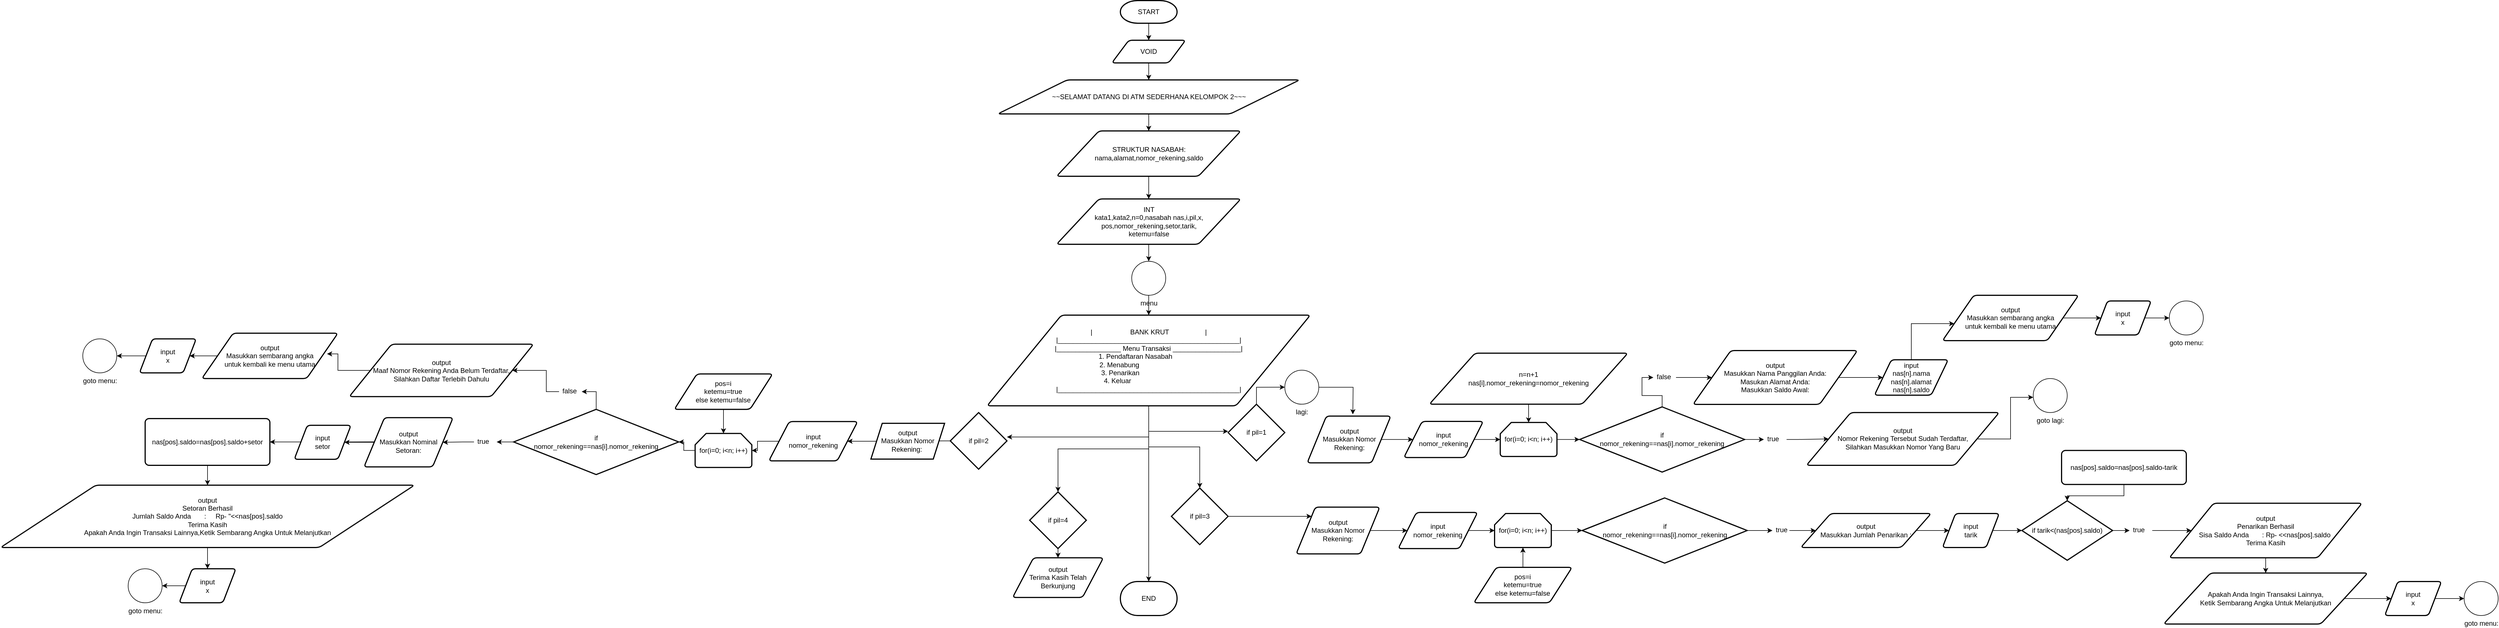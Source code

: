 <mxfile version="20.3.7" type="google"><diagram id="M7dnPjD7oM2SufFeTHna" name="Halaman-1"><mxGraphModel grid="1" page="1" gridSize="10" guides="1" tooltips="1" connect="1" arrows="1" fold="1" pageScale="1" pageWidth="827" pageHeight="1169" math="0" shadow="0"><root><mxCell id="0"/><mxCell id="1" parent="0"/><mxCell id="wXY6S1Nhoo3cHum1YtjO-3" value="" style="edgeStyle=orthogonalEdgeStyle;rounded=0;orthogonalLoop=1;jettySize=auto;html=1;" edge="1" parent="1" source="wXY6S1Nhoo3cHum1YtjO-1" target="wXY6S1Nhoo3cHum1YtjO-2"><mxGeometry relative="1" as="geometry"/></mxCell><mxCell id="wXY6S1Nhoo3cHum1YtjO-1" value="START" style="strokeWidth=2;html=1;shape=mxgraph.flowchart.terminator;whiteSpace=wrap;" vertex="1" parent="1"><mxGeometry x="350" y="20" width="100" height="40" as="geometry"/></mxCell><mxCell id="wXY6S1Nhoo3cHum1YtjO-5" value="" style="edgeStyle=orthogonalEdgeStyle;rounded=0;orthogonalLoop=1;jettySize=auto;html=1;" edge="1" parent="1" source="wXY6S1Nhoo3cHum1YtjO-2" target="wXY6S1Nhoo3cHum1YtjO-4"><mxGeometry relative="1" as="geometry"/></mxCell><mxCell id="wXY6S1Nhoo3cHum1YtjO-2" value="VOID&lt;br&gt;" style="shape=parallelogram;html=1;strokeWidth=2;perimeter=parallelogramPerimeter;whiteSpace=wrap;rounded=1;arcSize=12;size=0.23;" vertex="1" parent="1"><mxGeometry x="335" y="90" width="130" height="40" as="geometry"/></mxCell><mxCell id="wXY6S1Nhoo3cHum1YtjO-7" value="" style="edgeStyle=orthogonalEdgeStyle;rounded=0;orthogonalLoop=1;jettySize=auto;html=1;" edge="1" parent="1" source="wXY6S1Nhoo3cHum1YtjO-4" target="wXY6S1Nhoo3cHum1YtjO-6"><mxGeometry relative="1" as="geometry"/></mxCell><mxCell id="wXY6S1Nhoo3cHum1YtjO-4" value="~~SELAMAT DATANG DI ATM SEDERHANA KELOMPOK 2~~~" style="shape=parallelogram;html=1;strokeWidth=2;perimeter=parallelogramPerimeter;whiteSpace=wrap;rounded=1;arcSize=12;size=0.23;" vertex="1" parent="1"><mxGeometry x="133.75" y="160" width="532.5" height="60" as="geometry"/></mxCell><mxCell id="wXY6S1Nhoo3cHum1YtjO-10" value="" style="edgeStyle=orthogonalEdgeStyle;rounded=0;orthogonalLoop=1;jettySize=auto;html=1;" edge="1" parent="1" source="wXY6S1Nhoo3cHum1YtjO-6" target="wXY6S1Nhoo3cHum1YtjO-9"><mxGeometry relative="1" as="geometry"/></mxCell><mxCell id="wXY6S1Nhoo3cHum1YtjO-6" value="&lt;div&gt;STRUKTUR NASABAH:&lt;/div&gt;&lt;div&gt;nama,&lt;span style=&quot;background-color: initial;&quot;&gt;alamat,&lt;/span&gt;&lt;span style=&quot;background-color: initial;&quot;&gt;nomor_rekening,&lt;/span&gt;&lt;span style=&quot;background-color: initial;&quot;&gt;saldo&lt;/span&gt;&lt;/div&gt;" style="shape=parallelogram;html=1;strokeWidth=2;perimeter=parallelogramPerimeter;whiteSpace=wrap;rounded=1;arcSize=12;size=0.23;" vertex="1" parent="1"><mxGeometry x="237.5" y="250" width="325" height="80" as="geometry"/></mxCell><mxCell id="wXY6S1Nhoo3cHum1YtjO-12" value="" style="edgeStyle=orthogonalEdgeStyle;rounded=0;orthogonalLoop=1;jettySize=auto;html=1;" edge="1" parent="1" source="wXY6S1Nhoo3cHum1YtjO-9"><mxGeometry relative="1" as="geometry"><mxPoint x="400" y="480" as="targetPoint"/></mxGeometry></mxCell><mxCell id="wXY6S1Nhoo3cHum1YtjO-9" value="INT&lt;br&gt;kata1,kata2,n=0,nasabah nas,i,pil,x,&lt;br&gt;pos,nomor_rekening,setor,tarik,&lt;br&gt;ketemu=false" style="shape=parallelogram;html=1;strokeWidth=2;perimeter=parallelogramPerimeter;whiteSpace=wrap;rounded=1;arcSize=12;size=0.23;" vertex="1" parent="1"><mxGeometry x="237.5" y="370" width="325" height="80" as="geometry"/></mxCell><mxCell id="G7It_BzpDGZDH28HuoP0-54" value="" style="edgeStyle=orthogonalEdgeStyle;rounded=0;orthogonalLoop=1;jettySize=auto;html=1;" edge="1" parent="1" source="wXY6S1Nhoo3cHum1YtjO-16" target="G7It_BzpDGZDH28HuoP0-51"><mxGeometry relative="1" as="geometry"/></mxCell><mxCell id="wXY6S1Nhoo3cHum1YtjO-16" value="menu" style="verticalLabelPosition=bottom;verticalAlign=top;html=1;shape=mxgraph.flowchart.on-page_reference;" vertex="1" parent="1"><mxGeometry x="370" y="480" width="60" height="60" as="geometry"/></mxCell><mxCell id="YxYxw8NYGKfyF40UdxSt-38" style="edgeStyle=orthogonalEdgeStyle;rounded=0;orthogonalLoop=1;jettySize=auto;html=1;entryX=0;entryY=0.5;entryDx=0;entryDy=0;entryPerimeter=0;" edge="1" parent="1" source="wXY6S1Nhoo3cHum1YtjO-19" target="YxYxw8NYGKfyF40UdxSt-36"><mxGeometry relative="1" as="geometry"/></mxCell><mxCell id="wXY6S1Nhoo3cHum1YtjO-19" value="if pil=1" style="strokeWidth=2;html=1;shape=mxgraph.flowchart.decision;whiteSpace=wrap;" vertex="1" parent="1"><mxGeometry x="540" y="732.18" width="100" height="100" as="geometry"/></mxCell><mxCell id="wXY6S1Nhoo3cHum1YtjO-34" value="" style="edgeStyle=orthogonalEdgeStyle;rounded=0;orthogonalLoop=1;jettySize=auto;html=1;" edge="1" parent="1" source="wXY6S1Nhoo3cHum1YtjO-31" target="wXY6S1Nhoo3cHum1YtjO-33"><mxGeometry relative="1" as="geometry"/></mxCell><mxCell id="wXY6S1Nhoo3cHum1YtjO-31" value="for(i=0; i&amp;lt;n; i++)" style="strokeWidth=2;html=1;shape=mxgraph.flowchart.loop_limit;whiteSpace=wrap;" vertex="1" parent="1"><mxGeometry x="1020" y="764.38" width="100" height="60" as="geometry"/></mxCell><mxCell id="wXY6S1Nhoo3cHum1YtjO-43" value="" style="edgeStyle=orthogonalEdgeStyle;rounded=0;orthogonalLoop=1;jettySize=auto;html=1;" edge="1" parent="1" source="wXY6S1Nhoo3cHum1YtjO-33" target="wXY6S1Nhoo3cHum1YtjO-42"><mxGeometry relative="1" as="geometry"/></mxCell><mxCell id="YxYxw8NYGKfyF40UdxSt-6" value="" style="edgeStyle=orthogonalEdgeStyle;rounded=0;orthogonalLoop=1;jettySize=auto;html=1;" edge="1" parent="1" source="wXY6S1Nhoo3cHum1YtjO-33" target="wXY6S1Nhoo3cHum1YtjO-38"><mxGeometry relative="1" as="geometry"/></mxCell><mxCell id="wXY6S1Nhoo3cHum1YtjO-33" value="if&lt;br&gt;nomor_rekening==nas[i].nomor_rekening" style="rhombus;whiteSpace=wrap;html=1;strokeWidth=2;" vertex="1" parent="1"><mxGeometry x="1160" y="736.88" width="291" height="115" as="geometry"/></mxCell><mxCell id="YxYxw8NYGKfyF40UdxSt-7" value="" style="edgeStyle=orthogonalEdgeStyle;rounded=0;orthogonalLoop=1;jettySize=auto;html=1;" edge="1" parent="1" source="wXY6S1Nhoo3cHum1YtjO-38" target="G7It_BzpDGZDH28HuoP0-59"><mxGeometry relative="1" as="geometry"/></mxCell><mxCell id="wXY6S1Nhoo3cHum1YtjO-38" value="true" style="text;strokeColor=none;fillColor=none;spacingLeft=4;spacingRight=4;overflow=hidden;rotatable=0;points=[[0,0.5],[1,0.5]];portConstraint=eastwest;fontSize=12;" vertex="1" parent="1"><mxGeometry x="1485" y="779.37" width="40" height="30" as="geometry"/></mxCell><mxCell id="G7It_BzpDGZDH28HuoP0-48" value="" style="edgeStyle=orthogonalEdgeStyle;rounded=0;orthogonalLoop=1;jettySize=auto;html=1;" edge="1" parent="1" source="wXY6S1Nhoo3cHum1YtjO-42" target="G7It_BzpDGZDH28HuoP0-47"><mxGeometry relative="1" as="geometry"/></mxCell><mxCell id="wXY6S1Nhoo3cHum1YtjO-42" value="false" style="text;strokeColor=none;fillColor=none;spacingLeft=4;spacingRight=4;overflow=hidden;rotatable=0;points=[[0,0.5],[1,0.5]];portConstraint=eastwest;fontSize=12;" vertex="1" parent="1"><mxGeometry x="1290" y="670" width="40" height="30" as="geometry"/></mxCell><mxCell id="wXY6S1Nhoo3cHum1YtjO-48" style="edgeStyle=orthogonalEdgeStyle;rounded=0;orthogonalLoop=1;jettySize=auto;html=1;exitX=1;exitY=0.5;exitDx=0;exitDy=0;" edge="1" parent="1" source="wXY6S1Nhoo3cHum1YtjO-42" target="wXY6S1Nhoo3cHum1YtjO-42"><mxGeometry relative="1" as="geometry"/></mxCell><mxCell id="wXY6S1Nhoo3cHum1YtjO-58" value="" style="edgeStyle=orthogonalEdgeStyle;rounded=0;orthogonalLoop=1;jettySize=auto;html=1;" edge="1" parent="1"><mxGeometry relative="1" as="geometry"><mxPoint x="400" y="1050" as="sourcePoint"/></mxGeometry></mxCell><mxCell id="wXY6S1Nhoo3cHum1YtjO-60" value="" style="edgeStyle=orthogonalEdgeStyle;rounded=0;orthogonalLoop=1;jettySize=auto;html=1;" edge="1" parent="1"><mxGeometry relative="1" as="geometry"><mxPoint x="400" y="1130" as="sourcePoint"/></mxGeometry></mxCell><mxCell id="G7It_BzpDGZDH28HuoP0-8" value="" style="edgeStyle=orthogonalEdgeStyle;rounded=0;orthogonalLoop=1;jettySize=auto;html=1;" edge="1" parent="1" source="G7It_BzpDGZDH28HuoP0-2" target="G7It_BzpDGZDH28HuoP0-7"><mxGeometry relative="1" as="geometry"/></mxCell><mxCell id="G7It_BzpDGZDH28HuoP0-2" value="if pil=2" style="strokeWidth=2;html=1;shape=mxgraph.flowchart.decision;whiteSpace=wrap;" vertex="1" parent="1"><mxGeometry x="50" y="746.88" width="100" height="100" as="geometry"/></mxCell><mxCell id="G7It_BzpDGZDH28HuoP0-39" value="" style="edgeStyle=orthogonalEdgeStyle;rounded=0;orthogonalLoop=1;jettySize=auto;html=1;" edge="1" parent="1" source="G7It_BzpDGZDH28HuoP0-7" target="G7It_BzpDGZDH28HuoP0-38"><mxGeometry relative="1" as="geometry"/></mxCell><mxCell id="G7It_BzpDGZDH28HuoP0-7" value="output&lt;br&gt;Masukkan Nomor Rekening:&amp;nbsp;" style="shape=parallelogram;perimeter=parallelogramPerimeter;whiteSpace=wrap;html=1;fixedSize=1;strokeWidth=2;" vertex="1" parent="1"><mxGeometry x="-90" y="765.93" width="130" height="63.12" as="geometry"/></mxCell><mxCell id="G7It_BzpDGZDH28HuoP0-15" value="" style="edgeStyle=orthogonalEdgeStyle;rounded=0;orthogonalLoop=1;jettySize=auto;html=1;" edge="1" parent="1" source="G7It_BzpDGZDH28HuoP0-11" target="G7It_BzpDGZDH28HuoP0-12"><mxGeometry relative="1" as="geometry"/></mxCell><mxCell id="G7It_BzpDGZDH28HuoP0-11" value="for(i=0; i&amp;lt;n; i++)" style="strokeWidth=2;html=1;shape=mxgraph.flowchart.loop_limit;whiteSpace=wrap;" vertex="1" parent="1"><mxGeometry x="-400" y="783.75" width="100" height="60" as="geometry"/></mxCell><mxCell id="G7It_BzpDGZDH28HuoP0-27" value="" style="edgeStyle=orthogonalEdgeStyle;rounded=0;orthogonalLoop=1;jettySize=auto;html=1;" edge="1" parent="1" source="G7It_BzpDGZDH28HuoP0-12" target="G7It_BzpDGZDH28HuoP0-23"><mxGeometry relative="1" as="geometry"/></mxCell><mxCell id="G7It_BzpDGZDH28HuoP0-30" value="" style="edgeStyle=orthogonalEdgeStyle;rounded=0;orthogonalLoop=1;jettySize=auto;html=1;" edge="1" parent="1" source="G7It_BzpDGZDH28HuoP0-12" target="G7It_BzpDGZDH28HuoP0-29"><mxGeometry relative="1" as="geometry"/></mxCell><mxCell id="G7It_BzpDGZDH28HuoP0-12" value="if&lt;br&gt;nomor_rekening==nas[i].nomor_rekening" style="rhombus;whiteSpace=wrap;html=1;strokeWidth=2;" vertex="1" parent="1"><mxGeometry x="-720" y="741.25" width="291" height="115" as="geometry"/></mxCell><mxCell id="G7It_BzpDGZDH28HuoP0-62" value="" style="edgeStyle=orthogonalEdgeStyle;rounded=0;orthogonalLoop=1;jettySize=auto;html=1;" edge="1" parent="1" source="G7It_BzpDGZDH28HuoP0-23" target="G7It_BzpDGZDH28HuoP0-61"><mxGeometry relative="1" as="geometry"/></mxCell><mxCell id="G7It_BzpDGZDH28HuoP0-23" value="false" style="text;strokeColor=none;fillColor=none;spacingLeft=4;spacingRight=4;overflow=hidden;rotatable=0;points=[[0,0.5],[1,0.5]];portConstraint=eastwest;fontSize=12;" vertex="1" parent="1"><mxGeometry x="-640" y="695" width="40" height="30" as="geometry"/></mxCell><mxCell id="G7It_BzpDGZDH28HuoP0-35" value="" style="edgeStyle=orthogonalEdgeStyle;rounded=0;orthogonalLoop=1;jettySize=auto;html=1;" edge="1" parent="1" target="G7It_BzpDGZDH28HuoP0-34"><mxGeometry relative="1" as="geometry"><mxPoint x="-890.026" y="798.2" as="sourcePoint"/></mxGeometry></mxCell><mxCell id="G7It_BzpDGZDH28HuoP0-64" value="" style="edgeStyle=orthogonalEdgeStyle;rounded=0;orthogonalLoop=1;jettySize=auto;html=1;" edge="1" parent="1" source="G7It_BzpDGZDH28HuoP0-29" target="G7It_BzpDGZDH28HuoP0-63"><mxGeometry relative="1" as="geometry"/></mxCell><mxCell id="G7It_BzpDGZDH28HuoP0-29" value="true" style="text;strokeColor=none;fillColor=none;spacingLeft=4;spacingRight=4;overflow=hidden;rotatable=0;points=[[0,0.5],[1,0.5]];portConstraint=eastwest;fontSize=12;" vertex="1" parent="1"><mxGeometry x="-790" y="783.75" width="40" height="30" as="geometry"/></mxCell><mxCell id="G7It_BzpDGZDH28HuoP0-68" value="" style="edgeStyle=orthogonalEdgeStyle;rounded=0;orthogonalLoop=1;jettySize=auto;html=1;" edge="1" parent="1" source="G7It_BzpDGZDH28HuoP0-34" target="G7It_BzpDGZDH28HuoP0-67"><mxGeometry relative="1" as="geometry"/></mxCell><mxCell id="G7It_BzpDGZDH28HuoP0-34" value="nas[pos].saldo=nas[pos].saldo+setor" style="rounded=1;whiteSpace=wrap;html=1;absoluteArcSize=1;arcSize=14;strokeWidth=2;" vertex="1" parent="1"><mxGeometry x="-1370" y="757.5" width="220" height="82.5" as="geometry"/></mxCell><mxCell id="G7It_BzpDGZDH28HuoP0-40" value="" style="edgeStyle=orthogonalEdgeStyle;rounded=0;orthogonalLoop=1;jettySize=auto;html=1;" edge="1" parent="1" source="G7It_BzpDGZDH28HuoP0-38" target="G7It_BzpDGZDH28HuoP0-11"><mxGeometry relative="1" as="geometry"/></mxCell><mxCell id="G7It_BzpDGZDH28HuoP0-38" value="input&lt;br&gt;nomor_rekening" style="shape=parallelogram;html=1;strokeWidth=2;perimeter=parallelogramPerimeter;whiteSpace=wrap;rounded=1;arcSize=12;size=0.23;" vertex="1" parent="1"><mxGeometry x="-270" y="762.81" width="156.62" height="69.37" as="geometry"/></mxCell><mxCell id="G7It_BzpDGZDH28HuoP0-45" value="" style="edgeStyle=orthogonalEdgeStyle;rounded=0;orthogonalLoop=1;jettySize=auto;html=1;" edge="1" parent="1" source="G7It_BzpDGZDH28HuoP0-41" target="G7It_BzpDGZDH28HuoP0-44"><mxGeometry relative="1" as="geometry"/></mxCell><mxCell id="G7It_BzpDGZDH28HuoP0-41" value="output&lt;br&gt;Masukkan Nomor Rekening:" style="shape=parallelogram;html=1;strokeWidth=2;perimeter=parallelogramPerimeter;whiteSpace=wrap;rounded=1;arcSize=12;size=0.23;" vertex="1" parent="1"><mxGeometry x="679.5" y="753.12" width="147.5" height="82.5" as="geometry"/></mxCell><mxCell id="G7It_BzpDGZDH28HuoP0-46" value="" style="edgeStyle=orthogonalEdgeStyle;rounded=0;orthogonalLoop=1;jettySize=auto;html=1;" edge="1" parent="1" source="G7It_BzpDGZDH28HuoP0-44" target="wXY6S1Nhoo3cHum1YtjO-31"><mxGeometry relative="1" as="geometry"/></mxCell><mxCell id="G7It_BzpDGZDH28HuoP0-44" value="input&lt;br&gt;nomor_rekening" style="shape=parallelogram;html=1;strokeWidth=2;perimeter=parallelogramPerimeter;whiteSpace=wrap;rounded=1;arcSize=12;size=0.23;" vertex="1" parent="1"><mxGeometry x="850" y="762.5" width="140" height="63.75" as="geometry"/></mxCell><mxCell id="G7It_BzpDGZDH28HuoP0-50" value="" style="edgeStyle=orthogonalEdgeStyle;rounded=0;orthogonalLoop=1;jettySize=auto;html=1;" edge="1" parent="1" source="G7It_BzpDGZDH28HuoP0-47" target="G7It_BzpDGZDH28HuoP0-49"><mxGeometry relative="1" as="geometry"/></mxCell><mxCell id="G7It_BzpDGZDH28HuoP0-47" value="output&lt;br&gt;Masukkan Nama Panggilan Anda:&lt;br&gt;Masukan Alamat Anda:&lt;br&gt;Masukkan Saldo Awal:" style="shape=parallelogram;html=1;strokeWidth=2;perimeter=parallelogramPerimeter;whiteSpace=wrap;rounded=1;arcSize=12;size=0.23;" vertex="1" parent="1"><mxGeometry x="1360" y="637.5" width="290" height="95" as="geometry"/></mxCell><mxCell id="YxYxw8NYGKfyF40UdxSt-43" style="edgeStyle=orthogonalEdgeStyle;rounded=0;orthogonalLoop=1;jettySize=auto;html=1;" edge="1" parent="1" source="G7It_BzpDGZDH28HuoP0-49" target="YxYxw8NYGKfyF40UdxSt-41"><mxGeometry relative="1" as="geometry"><mxPoint x="1745" y="600" as="targetPoint"/><Array as="points"><mxPoint x="1745" y="590"/></Array></mxGeometry></mxCell><mxCell id="G7It_BzpDGZDH28HuoP0-49" value="input&lt;br&gt;nas[n].nama&lt;br&gt;nas[n].alamat&lt;br&gt;nas[n].saldo" style="shape=parallelogram;html=1;strokeWidth=2;perimeter=parallelogramPerimeter;whiteSpace=wrap;rounded=1;arcSize=12;size=0.23;" vertex="1" parent="1"><mxGeometry x="1680" y="653.75" width="130" height="62.5" as="geometry"/></mxCell><mxCell id="G7It_BzpDGZDH28HuoP0-58" style="edgeStyle=orthogonalEdgeStyle;rounded=0;orthogonalLoop=1;jettySize=auto;html=1;" edge="1" parent="1" source="G7It_BzpDGZDH28HuoP0-51" target="wXY6S1Nhoo3cHum1YtjO-19"><mxGeometry relative="1" as="geometry"><Array as="points"><mxPoint x="400" y="780"/><mxPoint x="590" y="780"/></Array></mxGeometry></mxCell><mxCell id="ZnMMnPJp2pNwPZ2XFwuH-12" style="edgeStyle=orthogonalEdgeStyle;rounded=0;orthogonalLoop=1;jettySize=auto;html=1;entryX=0.5;entryY=0;entryDx=0;entryDy=0;entryPerimeter=0;" edge="1" parent="1" source="G7It_BzpDGZDH28HuoP0-51" target="ZnMMnPJp2pNwPZ2XFwuH-1"><mxGeometry relative="1" as="geometry"/></mxCell><mxCell id="jaLVD-GJHvMiDuM19yyD-20" style="edgeStyle=orthogonalEdgeStyle;rounded=0;orthogonalLoop=1;jettySize=auto;html=1;entryX=1;entryY=0.431;entryDx=0;entryDy=0;entryPerimeter=0;" edge="1" parent="1" source="G7It_BzpDGZDH28HuoP0-51" target="G7It_BzpDGZDH28HuoP0-2"><mxGeometry relative="1" as="geometry"/></mxCell><mxCell id="jaLVD-GJHvMiDuM19yyD-23" style="edgeStyle=orthogonalEdgeStyle;rounded=0;orthogonalLoop=1;jettySize=auto;html=1;" edge="1" parent="1" source="G7It_BzpDGZDH28HuoP0-51" target="jaLVD-GJHvMiDuM19yyD-22"><mxGeometry relative="1" as="geometry"/></mxCell><mxCell id="jaLVD-GJHvMiDuM19yyD-28" style="edgeStyle=orthogonalEdgeStyle;rounded=0;orthogonalLoop=1;jettySize=auto;html=1;" edge="1" parent="1" source="G7It_BzpDGZDH28HuoP0-51" target="jaLVD-GJHvMiDuM19yyD-29"><mxGeometry relative="1" as="geometry"><mxPoint x="400" y="1043.636" as="targetPoint"/></mxGeometry></mxCell><mxCell id="G7It_BzpDGZDH28HuoP0-51" value="&lt;div&gt;|&amp;nbsp; &amp;nbsp; &amp;nbsp; &amp;nbsp; &amp;nbsp; &amp;nbsp; &amp;nbsp; &amp;nbsp; &amp;nbsp; &amp;nbsp; BANK KRUT&amp;nbsp; &amp;nbsp; &amp;nbsp; &amp;nbsp; &amp;nbsp; &amp;nbsp; &amp;nbsp; &amp;nbsp; &amp;nbsp; &amp;nbsp;|&lt;/div&gt;&lt;div&gt;|________________________________________________|&lt;/div&gt;&lt;div&gt;&lt;span style=&quot;background-color: initial;&quot;&gt;|_________________ Menu Transaksi __________________|&lt;/span&gt;&lt;/div&gt;&lt;div&gt;&lt;span style=&quot;background-color: initial;&quot;&gt;&amp;nbsp; &amp;nbsp; &amp;nbsp; 1. Pendaftaran Nasabah&amp;nbsp; &amp;nbsp; &amp;nbsp; &amp;nbsp; &amp;nbsp; &amp;nbsp; &amp;nbsp; &amp;nbsp; &amp;nbsp; &amp;nbsp;&amp;nbsp;&lt;/span&gt;&lt;/div&gt;&lt;div&gt;2. Menabung&amp;nbsp; &amp;nbsp; &amp;nbsp; &amp;nbsp; &amp;nbsp; &amp;nbsp; &amp;nbsp; &amp;nbsp; &amp;nbsp; &amp;nbsp; &amp;nbsp; &amp;nbsp; &amp;nbsp; &amp;nbsp; &amp;nbsp; &amp;nbsp;&lt;/div&gt;&lt;div&gt;&lt;span style=&quot;background-color: initial;&quot;&gt;3. Penarikan&amp;nbsp; &amp;nbsp; &amp;nbsp; &amp;nbsp; &amp;nbsp; &amp;nbsp; &amp;nbsp; &amp;nbsp; &amp;nbsp; &amp;nbsp; &amp;nbsp; &amp;nbsp; &amp;nbsp; &amp;nbsp; &amp;nbsp;&amp;nbsp;&lt;/span&gt;&lt;/div&gt;&lt;div&gt;&lt;span style=&quot;background-color: initial;&quot;&gt;4. Keluar&amp;nbsp; &amp;nbsp; &amp;nbsp; &amp;nbsp; &amp;nbsp; &amp;nbsp; &amp;nbsp; &amp;nbsp; &amp;nbsp; &amp;nbsp; &amp;nbsp; &amp;nbsp; &amp;nbsp; &amp;nbsp; &amp;nbsp; &amp;nbsp; &amp;nbsp;&lt;/span&gt;&lt;/div&gt;&lt;div&gt;|________________________________________________|&lt;/div&gt;" style="shape=parallelogram;html=1;strokeWidth=2;perimeter=parallelogramPerimeter;whiteSpace=wrap;rounded=1;arcSize=12;size=0.23;" vertex="1" parent="1"><mxGeometry x="115" y="575" width="570" height="160" as="geometry"/></mxCell><mxCell id="YxYxw8NYGKfyF40UdxSt-33" style="edgeStyle=orthogonalEdgeStyle;rounded=0;orthogonalLoop=1;jettySize=auto;html=1;" edge="1" parent="1" source="G7It_BzpDGZDH28HuoP0-59"><mxGeometry relative="1" as="geometry"><mxPoint x="1960" y="720" as="targetPoint"/><Array as="points"><mxPoint x="1920" y="794"/><mxPoint x="1920" y="720"/></Array></mxGeometry></mxCell><mxCell id="G7It_BzpDGZDH28HuoP0-59" value="output&lt;br&gt;Nomor Rekening Tersebut Sudah Terdaftar, &lt;br&gt;Silahkan Masukkan Nomor Yang Baru" style="shape=parallelogram;html=1;strokeWidth=2;perimeter=parallelogramPerimeter;whiteSpace=wrap;rounded=1;arcSize=12;size=0.23;" vertex="1" parent="1"><mxGeometry x="1560" y="746.88" width="340" height="93.12" as="geometry"/></mxCell><mxCell id="jaLVD-GJHvMiDuM19yyD-4" style="edgeStyle=orthogonalEdgeStyle;rounded=0;orthogonalLoop=1;jettySize=auto;html=1;entryX=0.92;entryY=0.456;entryDx=0;entryDy=0;entryPerimeter=0;" edge="1" parent="1" source="G7It_BzpDGZDH28HuoP0-61" target="jaLVD-GJHvMiDuM19yyD-1"><mxGeometry relative="1" as="geometry"/></mxCell><mxCell id="G7It_BzpDGZDH28HuoP0-61" value="output&lt;br&gt;Maaf Nomor Rekening Anda Belum Terdaftar,&lt;br&gt;Silahkan Daftar Terlebih Dahulu" style="shape=parallelogram;html=1;strokeWidth=2;perimeter=parallelogramPerimeter;whiteSpace=wrap;rounded=1;arcSize=12;size=0.23;" vertex="1" parent="1"><mxGeometry x="-1010" y="626.25" width="325" height="92.5" as="geometry"/></mxCell><mxCell id="G7It_BzpDGZDH28HuoP0-66" value="" style="edgeStyle=orthogonalEdgeStyle;rounded=0;orthogonalLoop=1;jettySize=auto;html=1;" edge="1" parent="1" source="G7It_BzpDGZDH28HuoP0-63" target="G7It_BzpDGZDH28HuoP0-65"><mxGeometry relative="1" as="geometry"/></mxCell><mxCell id="G7It_BzpDGZDH28HuoP0-63" value="output&lt;br&gt;Masukkan Nominal &lt;br&gt;Setoran:&lt;br&gt;" style="shape=parallelogram;html=1;strokeWidth=2;perimeter=parallelogramPerimeter;whiteSpace=wrap;rounded=1;arcSize=12;size=0.23;" vertex="1" parent="1"><mxGeometry x="-984" y="755.93" width="157" height="86.88" as="geometry"/></mxCell><mxCell id="G7It_BzpDGZDH28HuoP0-65" value="input&lt;br&gt;setor" style="shape=parallelogram;html=1;strokeWidth=2;perimeter=parallelogramPerimeter;whiteSpace=wrap;rounded=1;arcSize=12;size=0.23;" vertex="1" parent="1"><mxGeometry x="-1107" y="769.38" width="100" height="60" as="geometry"/></mxCell><mxCell id="jaLVD-GJHvMiDuM19yyD-11" value="" style="edgeStyle=orthogonalEdgeStyle;rounded=0;orthogonalLoop=1;jettySize=auto;html=1;" edge="1" parent="1" source="G7It_BzpDGZDH28HuoP0-67" target="jaLVD-GJHvMiDuM19yyD-8"><mxGeometry relative="1" as="geometry"/></mxCell><mxCell id="G7It_BzpDGZDH28HuoP0-67" value="output&lt;br&gt;Setoran Berhasil&lt;br&gt;Jumlah Saldo Anda&amp;nbsp; &amp;nbsp; &amp;nbsp; &amp;nbsp;:&amp;nbsp; &amp;nbsp; &amp;nbsp;Rp- &quot;&amp;lt;&amp;lt;nas[pos].saldo&lt;br&gt;Terima Kasih&lt;br&gt;Apakah Anda Ingin Transaksi Lainnya,Ketik&amp;nbsp;Sembarang Angka Untuk Melanjutkan" style="shape=parallelogram;html=1;strokeWidth=2;perimeter=parallelogramPerimeter;whiteSpace=wrap;rounded=1;arcSize=12;size=0.23;" vertex="1" parent="1"><mxGeometry x="-1625" y="875" width="730" height="110" as="geometry"/></mxCell><mxCell id="ZnMMnPJp2pNwPZ2XFwuH-13" style="edgeStyle=orthogonalEdgeStyle;rounded=0;orthogonalLoop=1;jettySize=auto;html=1;" edge="1" parent="1" source="ZnMMnPJp2pNwPZ2XFwuH-1" target="ZnMMnPJp2pNwPZ2XFwuH-10"><mxGeometry relative="1" as="geometry"><Array as="points"><mxPoint x="510" y="950"/><mxPoint x="681" y="950"/></Array></mxGeometry></mxCell><mxCell id="ZnMMnPJp2pNwPZ2XFwuH-1" value="if pil=3" style="strokeWidth=2;html=1;shape=mxgraph.flowchart.decision;whiteSpace=wrap;" vertex="1" parent="1"><mxGeometry x="440" y="880" width="100" height="100" as="geometry"/></mxCell><mxCell id="ZnMMnPJp2pNwPZ2XFwuH-18" value="" style="edgeStyle=orthogonalEdgeStyle;rounded=0;orthogonalLoop=1;jettySize=auto;html=1;" edge="1" parent="1" source="ZnMMnPJp2pNwPZ2XFwuH-8" target="ZnMMnPJp2pNwPZ2XFwuH-17"><mxGeometry relative="1" as="geometry"/></mxCell><mxCell id="ZnMMnPJp2pNwPZ2XFwuH-8" value="for(i=0; i&amp;lt;n; i++)" style="strokeWidth=2;html=1;shape=mxgraph.flowchart.loop_limit;whiteSpace=wrap;" vertex="1" parent="1"><mxGeometry x="1010" y="925" width="100" height="60" as="geometry"/></mxCell><mxCell id="ZnMMnPJp2pNwPZ2XFwuH-14" value="" style="edgeStyle=orthogonalEdgeStyle;rounded=0;orthogonalLoop=1;jettySize=auto;html=1;" edge="1" parent="1" source="ZnMMnPJp2pNwPZ2XFwuH-10" target="ZnMMnPJp2pNwPZ2XFwuH-11"><mxGeometry relative="1" as="geometry"/></mxCell><mxCell id="ZnMMnPJp2pNwPZ2XFwuH-10" value="output&lt;br&gt;Masukkan Nomor Rekening:" style="shape=parallelogram;html=1;strokeWidth=2;perimeter=parallelogramPerimeter;whiteSpace=wrap;rounded=1;arcSize=12;size=0.23;" vertex="1" parent="1"><mxGeometry x="660" y="913.75" width="147.5" height="82.5" as="geometry"/></mxCell><mxCell id="ZnMMnPJp2pNwPZ2XFwuH-15" value="" style="edgeStyle=orthogonalEdgeStyle;rounded=0;orthogonalLoop=1;jettySize=auto;html=1;" edge="1" parent="1" source="ZnMMnPJp2pNwPZ2XFwuH-11" target="ZnMMnPJp2pNwPZ2XFwuH-8"><mxGeometry relative="1" as="geometry"/></mxCell><mxCell id="ZnMMnPJp2pNwPZ2XFwuH-11" value="input&lt;br&gt;nomor_rekening" style="shape=parallelogram;html=1;strokeWidth=2;perimeter=parallelogramPerimeter;whiteSpace=wrap;rounded=1;arcSize=12;size=0.23;" vertex="1" parent="1"><mxGeometry x="840" y="923.13" width="140" height="63.75" as="geometry"/></mxCell><mxCell id="YxYxw8NYGKfyF40UdxSt-12" value="" style="edgeStyle=orthogonalEdgeStyle;rounded=0;orthogonalLoop=1;jettySize=auto;html=1;" edge="1" parent="1" source="ZnMMnPJp2pNwPZ2XFwuH-17" target="YxYxw8NYGKfyF40UdxSt-11"><mxGeometry relative="1" as="geometry"/></mxCell><mxCell id="ZnMMnPJp2pNwPZ2XFwuH-17" value="if&lt;br&gt;nomor_rekening==nas[i].nomor_rekening" style="rhombus;whiteSpace=wrap;html=1;strokeWidth=2;" vertex="1" parent="1"><mxGeometry x="1164.5" y="897.5" width="291" height="115" as="geometry"/></mxCell><mxCell id="YxYxw8NYGKfyF40UdxSt-27" value="" style="edgeStyle=orthogonalEdgeStyle;rounded=0;orthogonalLoop=1;jettySize=auto;html=1;" edge="1" parent="1" source="YxYxw8NYGKfyF40UdxSt-1" target="G7It_BzpDGZDH28HuoP0-11"><mxGeometry relative="1" as="geometry"/></mxCell><mxCell id="YxYxw8NYGKfyF40UdxSt-1" value="&lt;div&gt;pos=i&lt;/div&gt;&lt;div&gt;&lt;span style=&quot;&quot;&gt;&#9;&#9;&#9;&#9;&#9;&#9;&#9;&#9;&#9;&#9;&#9;&#9;&#9;&#9;&#9;&lt;/span&gt;ketemu=true&lt;/div&gt;&lt;div&gt;else ketemu=false&lt;/div&gt;" style="shape=parallelogram;html=1;strokeWidth=2;perimeter=parallelogramPerimeter;whiteSpace=wrap;rounded=1;arcSize=12;size=0.23;" vertex="1" parent="1"><mxGeometry x="-436.68" y="678.75" width="173.36" height="62.5" as="geometry"/></mxCell><mxCell id="YxYxw8NYGKfyF40UdxSt-29" value="" style="edgeStyle=orthogonalEdgeStyle;rounded=0;orthogonalLoop=1;jettySize=auto;html=1;" edge="1" parent="1" source="YxYxw8NYGKfyF40UdxSt-3" target="wXY6S1Nhoo3cHum1YtjO-31"><mxGeometry relative="1" as="geometry"/></mxCell><mxCell id="YxYxw8NYGKfyF40UdxSt-3" value="&lt;div&gt;n=n+1&lt;/div&gt;&lt;div&gt;&lt;span style=&quot;background-color: initial;&quot;&gt;nas[i].nomor_rekening=nomor_rekening&lt;/span&gt;&lt;/div&gt;" style="shape=parallelogram;html=1;strokeWidth=2;perimeter=parallelogramPerimeter;whiteSpace=wrap;rounded=1;arcSize=12;size=0.23;" vertex="1" parent="1"><mxGeometry x="895" y="642.18" width="350" height="90" as="geometry"/></mxCell><mxCell id="YxYxw8NYGKfyF40UdxSt-30" value="" style="edgeStyle=orthogonalEdgeStyle;rounded=0;orthogonalLoop=1;jettySize=auto;html=1;" edge="1" parent="1" source="YxYxw8NYGKfyF40UdxSt-9" target="ZnMMnPJp2pNwPZ2XFwuH-8"><mxGeometry relative="1" as="geometry"/></mxCell><mxCell id="YxYxw8NYGKfyF40UdxSt-9" value="&lt;div&gt;pos=i&lt;/div&gt;&lt;div&gt;&lt;span style=&quot;&quot;&gt;&#9;&#9;&#9;&#9;&#9;&#9;&#9;&#9;&#9;&#9;&#9;&#9;&#9;&#9;&#9;&lt;/span&gt;ketemu=true&lt;/div&gt;&lt;div&gt;else ketemu=false&lt;/div&gt;" style="shape=parallelogram;html=1;strokeWidth=2;perimeter=parallelogramPerimeter;whiteSpace=wrap;rounded=1;arcSize=12;size=0.23;" vertex="1" parent="1"><mxGeometry x="973.32" y="1020" width="173.36" height="62.5" as="geometry"/></mxCell><mxCell id="YxYxw8NYGKfyF40UdxSt-14" value="" style="edgeStyle=orthogonalEdgeStyle;rounded=0;orthogonalLoop=1;jettySize=auto;html=1;" edge="1" parent="1" source="YxYxw8NYGKfyF40UdxSt-11" target="YxYxw8NYGKfyF40UdxSt-13"><mxGeometry relative="1" as="geometry"/></mxCell><mxCell id="YxYxw8NYGKfyF40UdxSt-11" value="true" style="text;strokeColor=none;fillColor=none;spacingLeft=4;spacingRight=4;overflow=hidden;rotatable=0;points=[[0,0.5],[1,0.5]];portConstraint=eastwest;fontSize=12;" vertex="1" parent="1"><mxGeometry x="1500" y="940" width="40" height="30" as="geometry"/></mxCell><mxCell id="YxYxw8NYGKfyF40UdxSt-16" value="" style="edgeStyle=orthogonalEdgeStyle;rounded=0;orthogonalLoop=1;jettySize=auto;html=1;" edge="1" parent="1" source="YxYxw8NYGKfyF40UdxSt-13" target="YxYxw8NYGKfyF40UdxSt-15"><mxGeometry relative="1" as="geometry"/></mxCell><mxCell id="YxYxw8NYGKfyF40UdxSt-13" value="output&lt;br&gt;Masukkan Jumlah Penarikan :" style="shape=parallelogram;html=1;strokeWidth=2;perimeter=parallelogramPerimeter;whiteSpace=wrap;rounded=1;arcSize=12;size=0.23;" vertex="1" parent="1"><mxGeometry x="1550" y="925" width="230" height="60" as="geometry"/></mxCell><mxCell id="YxYxw8NYGKfyF40UdxSt-18" value="" style="edgeStyle=orthogonalEdgeStyle;rounded=0;orthogonalLoop=1;jettySize=auto;html=1;" edge="1" parent="1" source="YxYxw8NYGKfyF40UdxSt-15" target="YxYxw8NYGKfyF40UdxSt-17"><mxGeometry relative="1" as="geometry"/></mxCell><mxCell id="YxYxw8NYGKfyF40UdxSt-15" value="input&lt;br&gt;tarik" style="shape=parallelogram;html=1;strokeWidth=2;perimeter=parallelogramPerimeter;whiteSpace=wrap;rounded=1;arcSize=12;size=0.23;" vertex="1" parent="1"><mxGeometry x="1800" y="925" width="100" height="60" as="geometry"/></mxCell><mxCell id="YxYxw8NYGKfyF40UdxSt-22" value="" style="edgeStyle=orthogonalEdgeStyle;rounded=0;orthogonalLoop=1;jettySize=auto;html=1;" edge="1" parent="1" source="YxYxw8NYGKfyF40UdxSt-17" target="YxYxw8NYGKfyF40UdxSt-21"><mxGeometry relative="1" as="geometry"/></mxCell><mxCell id="YxYxw8NYGKfyF40UdxSt-17" value="if tarik&amp;lt;(nas[pos].saldo)" style="strokeWidth=2;html=1;shape=mxgraph.flowchart.decision;whiteSpace=wrap;" vertex="1" parent="1"><mxGeometry x="1940" y="902.5" width="160" height="105" as="geometry"/></mxCell><mxCell id="jaLVD-GJHvMiDuM19yyD-14" value="" style="edgeStyle=orthogonalEdgeStyle;rounded=0;orthogonalLoop=1;jettySize=auto;html=1;" edge="1" parent="1" source="YxYxw8NYGKfyF40UdxSt-19" target="jaLVD-GJHvMiDuM19yyD-13"><mxGeometry relative="1" as="geometry"/></mxCell><mxCell id="YxYxw8NYGKfyF40UdxSt-19" value="output&lt;br&gt;Penarikan Berhasil&lt;br&gt;Sisa Saldo Anda&amp;nbsp; &amp;nbsp; &amp;nbsp; &amp;nbsp;: Rp- &amp;lt;&amp;lt;nas[pos].saldo&amp;nbsp;&lt;br&gt;Terima Kasih" style="shape=parallelogram;html=1;strokeWidth=2;perimeter=parallelogramPerimeter;whiteSpace=wrap;rounded=1;arcSize=12;size=0.23;" vertex="1" parent="1"><mxGeometry x="2200" y="906.88" width="340" height="96.25" as="geometry"/></mxCell><mxCell id="YxYxw8NYGKfyF40UdxSt-23" value="" style="edgeStyle=orthogonalEdgeStyle;rounded=0;orthogonalLoop=1;jettySize=auto;html=1;" edge="1" parent="1" source="YxYxw8NYGKfyF40UdxSt-21" target="YxYxw8NYGKfyF40UdxSt-19"><mxGeometry relative="1" as="geometry"/></mxCell><mxCell id="YxYxw8NYGKfyF40UdxSt-21" value="true" style="text;strokeColor=none;fillColor=none;spacingLeft=4;spacingRight=4;overflow=hidden;rotatable=0;points=[[0,0.5],[1,0.5]];portConstraint=eastwest;fontSize=12;" vertex="1" parent="1"><mxGeometry x="2130" y="940" width="40" height="30" as="geometry"/></mxCell><mxCell id="YxYxw8NYGKfyF40UdxSt-31" value="" style="edgeStyle=orthogonalEdgeStyle;rounded=0;orthogonalLoop=1;jettySize=auto;html=1;" edge="1" parent="1" source="YxYxw8NYGKfyF40UdxSt-24" target="YxYxw8NYGKfyF40UdxSt-17"><mxGeometry relative="1" as="geometry"/></mxCell><mxCell id="YxYxw8NYGKfyF40UdxSt-24" value="&lt;span style=&quot;&quot;&gt;&#9;&lt;/span&gt;nas[pos].saldo=nas[pos].saldo-tarik" style="rounded=1;whiteSpace=wrap;html=1;absoluteArcSize=1;arcSize=14;strokeWidth=2;" vertex="1" parent="1"><mxGeometry x="2010" y="813.75" width="220" height="60" as="geometry"/></mxCell><mxCell id="YxYxw8NYGKfyF40UdxSt-35" value="goto lagi:" style="verticalLabelPosition=bottom;verticalAlign=top;html=1;shape=mxgraph.flowchart.on-page_reference;" vertex="1" parent="1"><mxGeometry x="1960" y="686.88" width="60" height="60" as="geometry"/></mxCell><mxCell id="YxYxw8NYGKfyF40UdxSt-39" style="edgeStyle=orthogonalEdgeStyle;rounded=0;orthogonalLoop=1;jettySize=auto;html=1;" edge="1" parent="1" source="YxYxw8NYGKfyF40UdxSt-36"><mxGeometry relative="1" as="geometry"><mxPoint x="760" y="750" as="targetPoint"/></mxGeometry></mxCell><mxCell id="YxYxw8NYGKfyF40UdxSt-36" value="lagi:" style="verticalLabelPosition=bottom;verticalAlign=top;html=1;shape=mxgraph.flowchart.on-page_reference;" vertex="1" parent="1"><mxGeometry x="640" y="672.18" width="60" height="60" as="geometry"/></mxCell><mxCell id="YxYxw8NYGKfyF40UdxSt-45" value="" style="edgeStyle=orthogonalEdgeStyle;rounded=0;orthogonalLoop=1;jettySize=auto;html=1;" edge="1" parent="1" source="YxYxw8NYGKfyF40UdxSt-41" target="YxYxw8NYGKfyF40UdxSt-44"><mxGeometry relative="1" as="geometry"/></mxCell><mxCell id="YxYxw8NYGKfyF40UdxSt-41" value="output&lt;br&gt;Masukkan sembarang angka &lt;br&gt;untuk kembali ke menu utama" style="shape=parallelogram;html=1;strokeWidth=2;perimeter=parallelogramPerimeter;whiteSpace=wrap;rounded=1;arcSize=12;size=0.23;" vertex="1" parent="1"><mxGeometry x="1800" y="540.0" width="240" height="80" as="geometry"/></mxCell><mxCell id="YxYxw8NYGKfyF40UdxSt-47" value="" style="edgeStyle=orthogonalEdgeStyle;rounded=0;orthogonalLoop=1;jettySize=auto;html=1;" edge="1" parent="1" source="YxYxw8NYGKfyF40UdxSt-44" target="YxYxw8NYGKfyF40UdxSt-46"><mxGeometry relative="1" as="geometry"/></mxCell><mxCell id="YxYxw8NYGKfyF40UdxSt-44" value="input&lt;br&gt;x" style="shape=parallelogram;html=1;strokeWidth=2;perimeter=parallelogramPerimeter;whiteSpace=wrap;rounded=1;arcSize=12;size=0.23;" vertex="1" parent="1"><mxGeometry x="2068" y="550" width="100" height="60" as="geometry"/></mxCell><mxCell id="YxYxw8NYGKfyF40UdxSt-46" value="goto menu:&lt;br&gt;" style="verticalLabelPosition=bottom;verticalAlign=top;html=1;shape=mxgraph.flowchart.on-page_reference;" vertex="1" parent="1"><mxGeometry x="2200" y="550" width="60" height="60" as="geometry"/></mxCell><mxCell id="jaLVD-GJHvMiDuM19yyD-5" value="" style="edgeStyle=orthogonalEdgeStyle;rounded=0;orthogonalLoop=1;jettySize=auto;html=1;" edge="1" parent="1" source="jaLVD-GJHvMiDuM19yyD-1" target="jaLVD-GJHvMiDuM19yyD-2"><mxGeometry relative="1" as="geometry"/></mxCell><mxCell id="jaLVD-GJHvMiDuM19yyD-1" value="output&lt;br&gt;Masukkan sembarang angka &lt;br&gt;untuk kembali ke menu utama" style="shape=parallelogram;html=1;strokeWidth=2;perimeter=parallelogramPerimeter;whiteSpace=wrap;rounded=1;arcSize=12;size=0.23;" vertex="1" parent="1"><mxGeometry x="-1270" y="606.88" width="240" height="80" as="geometry"/></mxCell><mxCell id="jaLVD-GJHvMiDuM19yyD-7" value="" style="edgeStyle=orthogonalEdgeStyle;rounded=0;orthogonalLoop=1;jettySize=auto;html=1;" edge="1" parent="1" source="jaLVD-GJHvMiDuM19yyD-2" target="jaLVD-GJHvMiDuM19yyD-3"><mxGeometry relative="1" as="geometry"/></mxCell><mxCell id="jaLVD-GJHvMiDuM19yyD-2" value="input&lt;br&gt;x" style="shape=parallelogram;html=1;strokeWidth=2;perimeter=parallelogramPerimeter;whiteSpace=wrap;rounded=1;arcSize=12;size=0.23;" vertex="1" parent="1"><mxGeometry x="-1380" y="616.88" width="100" height="60" as="geometry"/></mxCell><mxCell id="jaLVD-GJHvMiDuM19yyD-3" value="goto menu:&lt;br&gt;" style="verticalLabelPosition=bottom;verticalAlign=top;html=1;shape=mxgraph.flowchart.on-page_reference;" vertex="1" parent="1"><mxGeometry x="-1480" y="616.88" width="60" height="60" as="geometry"/></mxCell><mxCell id="jaLVD-GJHvMiDuM19yyD-12" value="" style="edgeStyle=orthogonalEdgeStyle;rounded=0;orthogonalLoop=1;jettySize=auto;html=1;" edge="1" parent="1" source="jaLVD-GJHvMiDuM19yyD-8" target="jaLVD-GJHvMiDuM19yyD-9"><mxGeometry relative="1" as="geometry"/></mxCell><mxCell id="jaLVD-GJHvMiDuM19yyD-8" value="input&lt;br&gt;x" style="shape=parallelogram;html=1;strokeWidth=2;perimeter=parallelogramPerimeter;whiteSpace=wrap;rounded=1;arcSize=12;size=0.23;" vertex="1" parent="1"><mxGeometry x="-1310" y="1022.5" width="100" height="60" as="geometry"/></mxCell><mxCell id="jaLVD-GJHvMiDuM19yyD-9" value="goto menu:&lt;br&gt;" style="verticalLabelPosition=bottom;verticalAlign=top;html=1;shape=mxgraph.flowchart.on-page_reference;" vertex="1" parent="1"><mxGeometry x="-1400" y="1022.5" width="60" height="60" as="geometry"/></mxCell><mxCell id="jaLVD-GJHvMiDuM19yyD-17" value="" style="edgeStyle=orthogonalEdgeStyle;rounded=0;orthogonalLoop=1;jettySize=auto;html=1;" edge="1" parent="1" source="jaLVD-GJHvMiDuM19yyD-13" target="jaLVD-GJHvMiDuM19yyD-15"><mxGeometry relative="1" as="geometry"/></mxCell><mxCell id="jaLVD-GJHvMiDuM19yyD-13" value="Apakah Anda Ingin Transaksi Lainnya,&lt;br&gt;Ketik Sembarang Angka Untuk Melanjutkan" style="shape=parallelogram;html=1;strokeWidth=2;perimeter=parallelogramPerimeter;whiteSpace=wrap;rounded=1;arcSize=12;size=0.23;" vertex="1" parent="1"><mxGeometry x="2190" y="1030" width="360" height="90" as="geometry"/></mxCell><mxCell id="jaLVD-GJHvMiDuM19yyD-19" value="" style="edgeStyle=orthogonalEdgeStyle;rounded=0;orthogonalLoop=1;jettySize=auto;html=1;" edge="1" parent="1" source="jaLVD-GJHvMiDuM19yyD-15" target="jaLVD-GJHvMiDuM19yyD-16"><mxGeometry relative="1" as="geometry"/></mxCell><mxCell id="jaLVD-GJHvMiDuM19yyD-15" value="input&lt;br&gt;x" style="shape=parallelogram;html=1;strokeWidth=2;perimeter=parallelogramPerimeter;whiteSpace=wrap;rounded=1;arcSize=12;size=0.23;" vertex="1" parent="1"><mxGeometry x="2580" y="1045" width="100" height="60" as="geometry"/></mxCell><mxCell id="jaLVD-GJHvMiDuM19yyD-16" value="goto menu:&lt;br&gt;" style="verticalLabelPosition=bottom;verticalAlign=top;html=1;shape=mxgraph.flowchart.on-page_reference;" vertex="1" parent="1"><mxGeometry x="2720" y="1045" width="60" height="60" as="geometry"/></mxCell><mxCell id="jaLVD-GJHvMiDuM19yyD-27" value="" style="edgeStyle=orthogonalEdgeStyle;rounded=0;orthogonalLoop=1;jettySize=auto;html=1;" edge="1" parent="1" source="jaLVD-GJHvMiDuM19yyD-22" target="jaLVD-GJHvMiDuM19yyD-26"><mxGeometry relative="1" as="geometry"/></mxCell><mxCell id="jaLVD-GJHvMiDuM19yyD-22" value="if pil=4" style="strokeWidth=2;html=1;shape=mxgraph.flowchart.decision;whiteSpace=wrap;" vertex="1" parent="1"><mxGeometry x="190" y="886.88" width="100" height="100" as="geometry"/></mxCell><mxCell id="jaLVD-GJHvMiDuM19yyD-26" value="output&lt;br&gt;Terima Kasih Telah Berkunjung" style="shape=parallelogram;html=1;strokeWidth=2;perimeter=parallelogramPerimeter;whiteSpace=wrap;rounded=1;arcSize=12;size=0.23;" vertex="1" parent="1"><mxGeometry x="160" y="1003.13" width="160" height="70" as="geometry"/></mxCell><mxCell id="jaLVD-GJHvMiDuM19yyD-29" value="END" style="strokeWidth=2;html=1;shape=mxgraph.flowchart.terminator;whiteSpace=wrap;" vertex="1" parent="1"><mxGeometry x="350" y="1044.996" width="100" height="60" as="geometry"/></mxCell></root></mxGraphModel></diagram></mxfile>